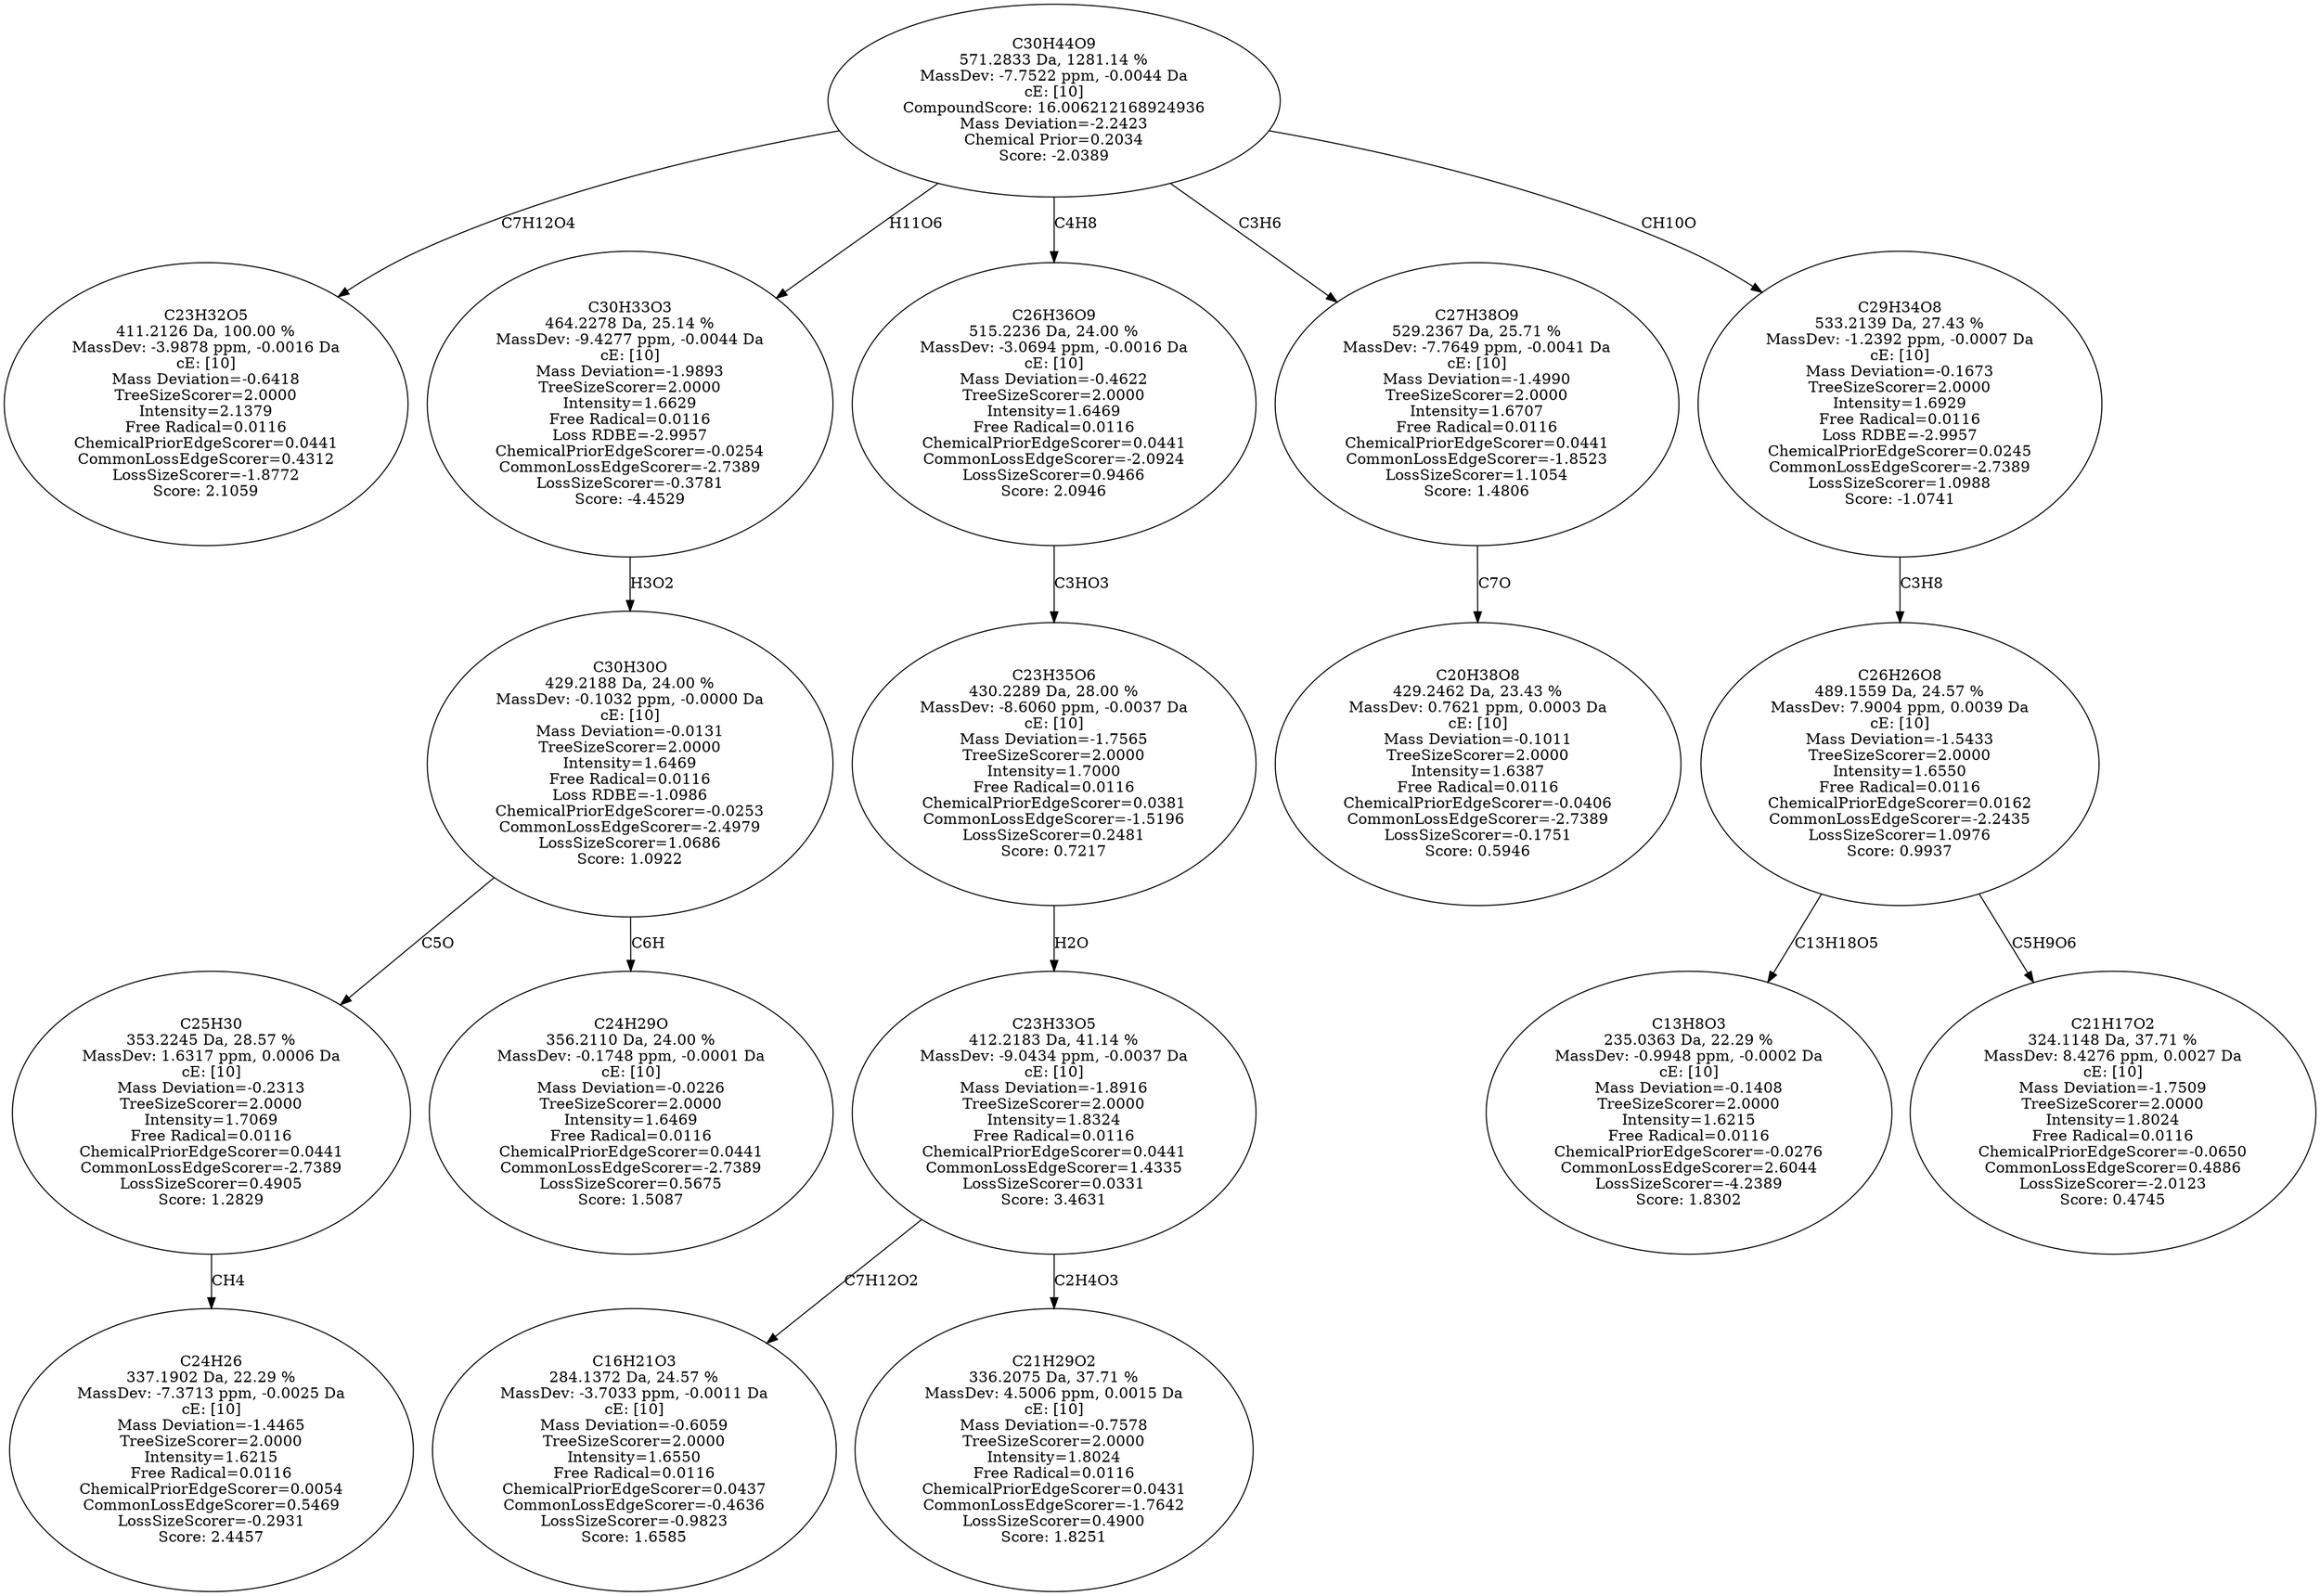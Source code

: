 strict digraph {
v1 [label="C23H32O5\n411.2126 Da, 100.00 %\nMassDev: -3.9878 ppm, -0.0016 Da\ncE: [10]\nMass Deviation=-0.6418\nTreeSizeScorer=2.0000\nIntensity=2.1379\nFree Radical=0.0116\nChemicalPriorEdgeScorer=0.0441\nCommonLossEdgeScorer=0.4312\nLossSizeScorer=-1.8772\nScore: 2.1059"];
v2 [label="C24H26\n337.1902 Da, 22.29 %\nMassDev: -7.3713 ppm, -0.0025 Da\ncE: [10]\nMass Deviation=-1.4465\nTreeSizeScorer=2.0000\nIntensity=1.6215\nFree Radical=0.0116\nChemicalPriorEdgeScorer=0.0054\nCommonLossEdgeScorer=0.5469\nLossSizeScorer=-0.2931\nScore: 2.4457"];
v3 [label="C25H30\n353.2245 Da, 28.57 %\nMassDev: 1.6317 ppm, 0.0006 Da\ncE: [10]\nMass Deviation=-0.2313\nTreeSizeScorer=2.0000\nIntensity=1.7069\nFree Radical=0.0116\nChemicalPriorEdgeScorer=0.0441\nCommonLossEdgeScorer=-2.7389\nLossSizeScorer=0.4905\nScore: 1.2829"];
v4 [label="C24H29O\n356.2110 Da, 24.00 %\nMassDev: -0.1748 ppm, -0.0001 Da\ncE: [10]\nMass Deviation=-0.0226\nTreeSizeScorer=2.0000\nIntensity=1.6469\nFree Radical=0.0116\nChemicalPriorEdgeScorer=0.0441\nCommonLossEdgeScorer=-2.7389\nLossSizeScorer=0.5675\nScore: 1.5087"];
v5 [label="C30H30O\n429.2188 Da, 24.00 %\nMassDev: -0.1032 ppm, -0.0000 Da\ncE: [10]\nMass Deviation=-0.0131\nTreeSizeScorer=2.0000\nIntensity=1.6469\nFree Radical=0.0116\nLoss RDBE=-1.0986\nChemicalPriorEdgeScorer=-0.0253\nCommonLossEdgeScorer=-2.4979\nLossSizeScorer=1.0686\nScore: 1.0922"];
v6 [label="C30H33O3\n464.2278 Da, 25.14 %\nMassDev: -9.4277 ppm, -0.0044 Da\ncE: [10]\nMass Deviation=-1.9893\nTreeSizeScorer=2.0000\nIntensity=1.6629\nFree Radical=0.0116\nLoss RDBE=-2.9957\nChemicalPriorEdgeScorer=-0.0254\nCommonLossEdgeScorer=-2.7389\nLossSizeScorer=-0.3781\nScore: -4.4529"];
v7 [label="C16H21O3\n284.1372 Da, 24.57 %\nMassDev: -3.7033 ppm, -0.0011 Da\ncE: [10]\nMass Deviation=-0.6059\nTreeSizeScorer=2.0000\nIntensity=1.6550\nFree Radical=0.0116\nChemicalPriorEdgeScorer=0.0437\nCommonLossEdgeScorer=-0.4636\nLossSizeScorer=-0.9823\nScore: 1.6585"];
v8 [label="C21H29O2\n336.2075 Da, 37.71 %\nMassDev: 4.5006 ppm, 0.0015 Da\ncE: [10]\nMass Deviation=-0.7578\nTreeSizeScorer=2.0000\nIntensity=1.8024\nFree Radical=0.0116\nChemicalPriorEdgeScorer=0.0431\nCommonLossEdgeScorer=-1.7642\nLossSizeScorer=0.4900\nScore: 1.8251"];
v9 [label="C23H33O5\n412.2183 Da, 41.14 %\nMassDev: -9.0434 ppm, -0.0037 Da\ncE: [10]\nMass Deviation=-1.8916\nTreeSizeScorer=2.0000\nIntensity=1.8324\nFree Radical=0.0116\nChemicalPriorEdgeScorer=0.0441\nCommonLossEdgeScorer=1.4335\nLossSizeScorer=0.0331\nScore: 3.4631"];
v10 [label="C23H35O6\n430.2289 Da, 28.00 %\nMassDev: -8.6060 ppm, -0.0037 Da\ncE: [10]\nMass Deviation=-1.7565\nTreeSizeScorer=2.0000\nIntensity=1.7000\nFree Radical=0.0116\nChemicalPriorEdgeScorer=0.0381\nCommonLossEdgeScorer=-1.5196\nLossSizeScorer=0.2481\nScore: 0.7217"];
v11 [label="C26H36O9\n515.2236 Da, 24.00 %\nMassDev: -3.0694 ppm, -0.0016 Da\ncE: [10]\nMass Deviation=-0.4622\nTreeSizeScorer=2.0000\nIntensity=1.6469\nFree Radical=0.0116\nChemicalPriorEdgeScorer=0.0441\nCommonLossEdgeScorer=-2.0924\nLossSizeScorer=0.9466\nScore: 2.0946"];
v12 [label="C20H38O8\n429.2462 Da, 23.43 %\nMassDev: 0.7621 ppm, 0.0003 Da\ncE: [10]\nMass Deviation=-0.1011\nTreeSizeScorer=2.0000\nIntensity=1.6387\nFree Radical=0.0116\nChemicalPriorEdgeScorer=-0.0406\nCommonLossEdgeScorer=-2.7389\nLossSizeScorer=-0.1751\nScore: 0.5946"];
v13 [label="C27H38O9\n529.2367 Da, 25.71 %\nMassDev: -7.7649 ppm, -0.0041 Da\ncE: [10]\nMass Deviation=-1.4990\nTreeSizeScorer=2.0000\nIntensity=1.6707\nFree Radical=0.0116\nChemicalPriorEdgeScorer=0.0441\nCommonLossEdgeScorer=-1.8523\nLossSizeScorer=1.1054\nScore: 1.4806"];
v14 [label="C13H8O3\n235.0363 Da, 22.29 %\nMassDev: -0.9948 ppm, -0.0002 Da\ncE: [10]\nMass Deviation=-0.1408\nTreeSizeScorer=2.0000\nIntensity=1.6215\nFree Radical=0.0116\nChemicalPriorEdgeScorer=-0.0276\nCommonLossEdgeScorer=2.6044\nLossSizeScorer=-4.2389\nScore: 1.8302"];
v15 [label="C21H17O2\n324.1148 Da, 37.71 %\nMassDev: 8.4276 ppm, 0.0027 Da\ncE: [10]\nMass Deviation=-1.7509\nTreeSizeScorer=2.0000\nIntensity=1.8024\nFree Radical=0.0116\nChemicalPriorEdgeScorer=-0.0650\nCommonLossEdgeScorer=0.4886\nLossSizeScorer=-2.0123\nScore: 0.4745"];
v16 [label="C26H26O8\n489.1559 Da, 24.57 %\nMassDev: 7.9004 ppm, 0.0039 Da\ncE: [10]\nMass Deviation=-1.5433\nTreeSizeScorer=2.0000\nIntensity=1.6550\nFree Radical=0.0116\nChemicalPriorEdgeScorer=0.0162\nCommonLossEdgeScorer=-2.2435\nLossSizeScorer=1.0976\nScore: 0.9937"];
v17 [label="C29H34O8\n533.2139 Da, 27.43 %\nMassDev: -1.2392 ppm, -0.0007 Da\ncE: [10]\nMass Deviation=-0.1673\nTreeSizeScorer=2.0000\nIntensity=1.6929\nFree Radical=0.0116\nLoss RDBE=-2.9957\nChemicalPriorEdgeScorer=0.0245\nCommonLossEdgeScorer=-2.7389\nLossSizeScorer=1.0988\nScore: -1.0741"];
v18 [label="C30H44O9\n571.2833 Da, 1281.14 %\nMassDev: -7.7522 ppm, -0.0044 Da\ncE: [10]\nCompoundScore: 16.006212168924936\nMass Deviation=-2.2423\nChemical Prior=0.2034\nScore: -2.0389"];
v18 -> v1 [label="C7H12O4"];
v3 -> v2 [label="CH4"];
v5 -> v3 [label="C5O"];
v5 -> v4 [label="C6H"];
v6 -> v5 [label="H3O2"];
v18 -> v6 [label="H11O6"];
v9 -> v7 [label="C7H12O2"];
v9 -> v8 [label="C2H4O3"];
v10 -> v9 [label="H2O"];
v11 -> v10 [label="C3HO3"];
v18 -> v11 [label="C4H8"];
v13 -> v12 [label="C7O"];
v18 -> v13 [label="C3H6"];
v16 -> v14 [label="C13H18O5"];
v16 -> v15 [label="C5H9O6"];
v17 -> v16 [label="C3H8"];
v18 -> v17 [label="CH10O"];
}